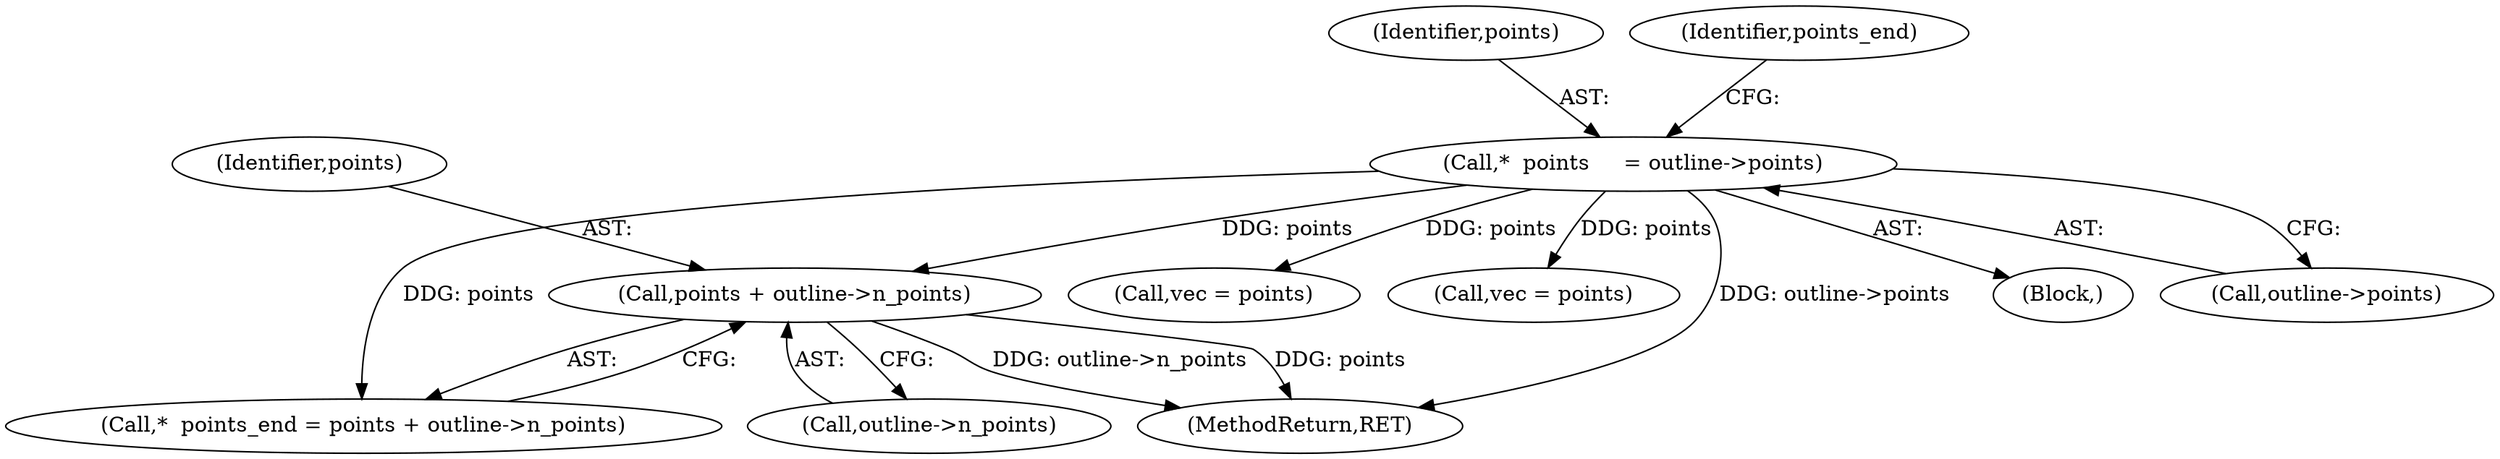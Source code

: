 digraph "0_savannah_6305b869d86ff415a33576df6d43729673c66eee_0@pointer" {
"1000550" [label="(Call,points + outline->n_points)"];
"1000542" [label="(Call,*  points     = outline->points)"];
"1000653" [label="(MethodReturn,RET)"];
"1000575" [label="(Call,vec = points)"];
"1000548" [label="(Call,*  points_end = points + outline->n_points)"];
"1000552" [label="(Call,outline->n_points)"];
"1000543" [label="(Identifier,points)"];
"1000542" [label="(Call,*  points     = outline->points)"];
"1000551" [label="(Identifier,points)"];
"1000559" [label="(Call,vec = points)"];
"1000540" [label="(Block,)"];
"1000549" [label="(Identifier,points_end)"];
"1000550" [label="(Call,points + outline->n_points)"];
"1000544" [label="(Call,outline->points)"];
"1000550" -> "1000548"  [label="AST: "];
"1000550" -> "1000552"  [label="CFG: "];
"1000551" -> "1000550"  [label="AST: "];
"1000552" -> "1000550"  [label="AST: "];
"1000548" -> "1000550"  [label="CFG: "];
"1000550" -> "1000653"  [label="DDG: points"];
"1000550" -> "1000653"  [label="DDG: outline->n_points"];
"1000542" -> "1000550"  [label="DDG: points"];
"1000542" -> "1000540"  [label="AST: "];
"1000542" -> "1000544"  [label="CFG: "];
"1000543" -> "1000542"  [label="AST: "];
"1000544" -> "1000542"  [label="AST: "];
"1000549" -> "1000542"  [label="CFG: "];
"1000542" -> "1000653"  [label="DDG: outline->points"];
"1000542" -> "1000548"  [label="DDG: points"];
"1000542" -> "1000559"  [label="DDG: points"];
"1000542" -> "1000575"  [label="DDG: points"];
}
